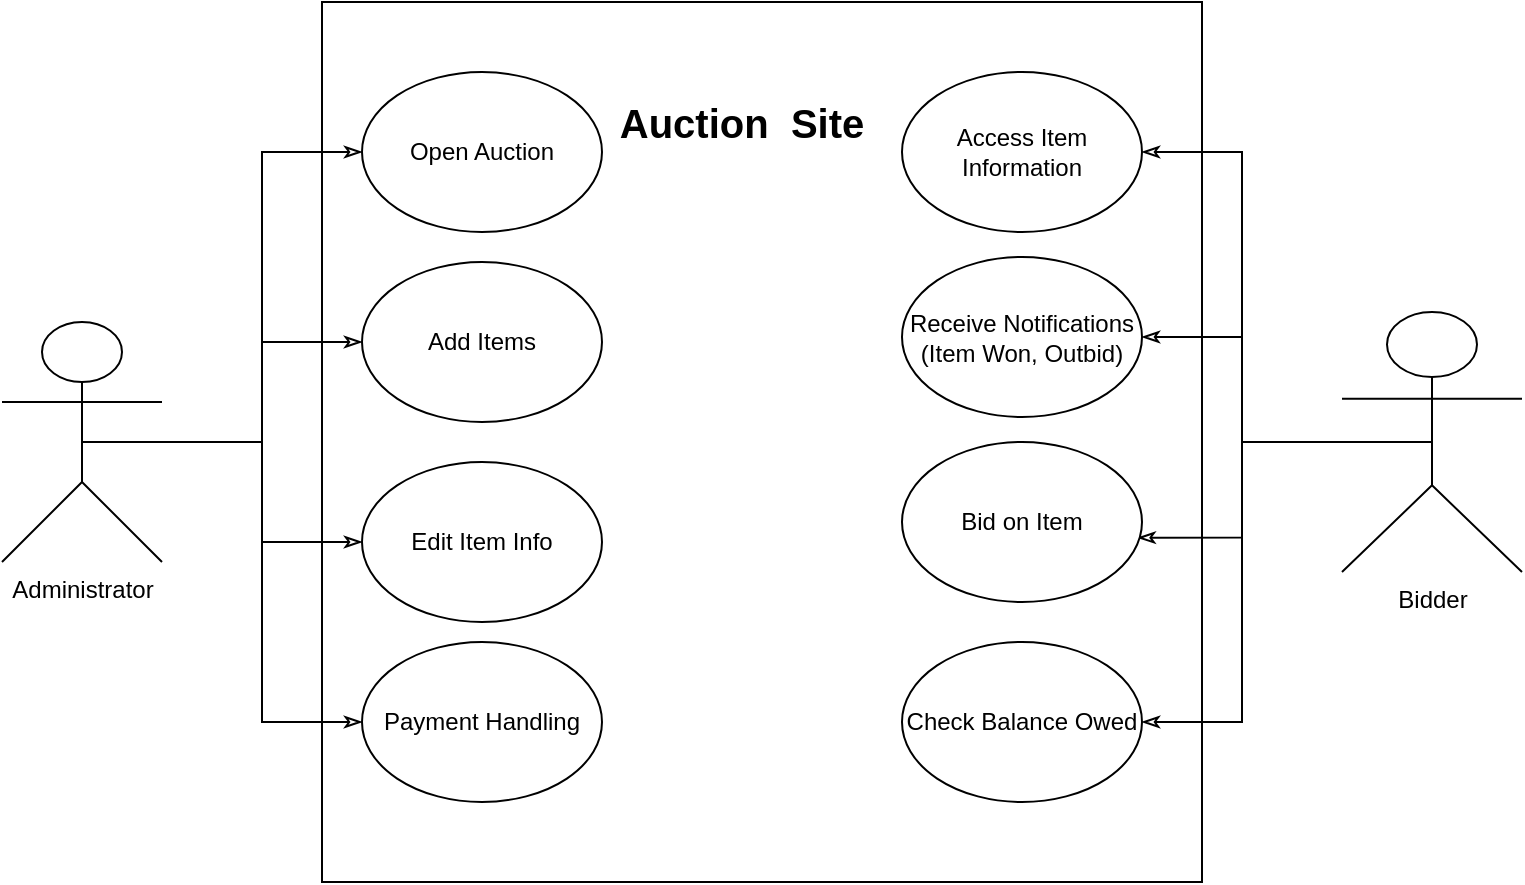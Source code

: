 <mxfile version="11.2.8" type="device" pages="1"><diagram id="9H_j7mcQ2YhzMkOLZNVp" name="Page-1"><mxGraphModel dx="1108" dy="398" grid="1" gridSize="10" guides="1" tooltips="1" connect="1" arrows="1" fold="1" page="1" pageScale="1" pageWidth="850" pageHeight="1100" math="0" shadow="0"><root><mxCell id="0"/><mxCell id="1" parent="0"/><mxCell id="Pe_ne6pETcLGVlfKm0gL-18" style="edgeStyle=orthogonalEdgeStyle;rounded=0;orthogonalLoop=1;jettySize=auto;html=1;entryX=0;entryY=0.5;entryDx=0;entryDy=0;exitX=0.5;exitY=0.5;exitDx=0;exitDy=0;exitPerimeter=0;endArrow=classicThin;endFill=0;" edge="1" parent="1" source="Pe_ne6pETcLGVlfKm0gL-1" target="Pe_ne6pETcLGVlfKm0gL-9"><mxGeometry relative="1" as="geometry"><mxPoint x="100" y="340" as="sourcePoint"/></mxGeometry></mxCell><mxCell id="Pe_ne6pETcLGVlfKm0gL-20" style="edgeStyle=orthogonalEdgeStyle;rounded=0;orthogonalLoop=1;jettySize=auto;html=1;exitX=0.5;exitY=0.5;exitDx=0;exitDy=0;exitPerimeter=0;entryX=0;entryY=0.5;entryDx=0;entryDy=0;endArrow=classicThin;endFill=0;" edge="1" parent="1" source="Pe_ne6pETcLGVlfKm0gL-1" target="Pe_ne6pETcLGVlfKm0gL-11"><mxGeometry relative="1" as="geometry"/></mxCell><mxCell id="Pe_ne6pETcLGVlfKm0gL-21" style="edgeStyle=orthogonalEdgeStyle;rounded=0;orthogonalLoop=1;jettySize=auto;html=1;exitX=0.5;exitY=0.5;exitDx=0;exitDy=0;exitPerimeter=0;entryX=0;entryY=0.5;entryDx=0;entryDy=0;endArrow=classicThin;endFill=0;" edge="1" parent="1" source="Pe_ne6pETcLGVlfKm0gL-1" target="Pe_ne6pETcLGVlfKm0gL-12"><mxGeometry relative="1" as="geometry"/></mxCell><mxCell id="Pe_ne6pETcLGVlfKm0gL-22" style="edgeStyle=orthogonalEdgeStyle;rounded=0;orthogonalLoop=1;jettySize=auto;html=1;exitX=0.5;exitY=0.5;exitDx=0;exitDy=0;exitPerimeter=0;entryX=0;entryY=0.5;entryDx=0;entryDy=0;endArrow=classicThin;endFill=0;" edge="1" parent="1" source="Pe_ne6pETcLGVlfKm0gL-1" target="Pe_ne6pETcLGVlfKm0gL-13"><mxGeometry relative="1" as="geometry"/></mxCell><mxCell id="Pe_ne6pETcLGVlfKm0gL-1" value="Administrator" style="shape=umlActor;verticalLabelPosition=bottom;labelBackgroundColor=#ffffff;verticalAlign=top;html=1;outlineConnect=0;" vertex="1" parent="1"><mxGeometry x="20" y="280" width="80" height="120" as="geometry"/></mxCell><mxCell id="Pe_ne6pETcLGVlfKm0gL-23" style="edgeStyle=orthogonalEdgeStyle;rounded=0;orthogonalLoop=1;jettySize=auto;html=1;exitX=0.5;exitY=0.5;exitDx=0;exitDy=0;exitPerimeter=0;entryX=1;entryY=0.5;entryDx=0;entryDy=0;endArrow=classicThin;endFill=0;" edge="1" parent="1" source="Pe_ne6pETcLGVlfKm0gL-2" target="Pe_ne6pETcLGVlfKm0gL-16"><mxGeometry relative="1" as="geometry"/></mxCell><mxCell id="Pe_ne6pETcLGVlfKm0gL-24" style="edgeStyle=orthogonalEdgeStyle;rounded=0;orthogonalLoop=1;jettySize=auto;html=1;exitX=0.5;exitY=0.5;exitDx=0;exitDy=0;exitPerimeter=0;entryX=1;entryY=0.5;entryDx=0;entryDy=0;endArrow=classicThin;endFill=0;" edge="1" parent="1" source="Pe_ne6pETcLGVlfKm0gL-2" target="Pe_ne6pETcLGVlfKm0gL-15"><mxGeometry relative="1" as="geometry"/></mxCell><mxCell id="Pe_ne6pETcLGVlfKm0gL-25" style="edgeStyle=orthogonalEdgeStyle;rounded=0;orthogonalLoop=1;jettySize=auto;html=1;exitX=0.5;exitY=0.5;exitDx=0;exitDy=0;exitPerimeter=0;entryX=0.982;entryY=0.598;entryDx=0;entryDy=0;entryPerimeter=0;endArrow=classicThin;endFill=0;" edge="1" parent="1" source="Pe_ne6pETcLGVlfKm0gL-2" target="Pe_ne6pETcLGVlfKm0gL-14"><mxGeometry relative="1" as="geometry"/></mxCell><mxCell id="Pe_ne6pETcLGVlfKm0gL-26" style="edgeStyle=orthogonalEdgeStyle;rounded=0;orthogonalLoop=1;jettySize=auto;html=1;exitX=0.5;exitY=0.5;exitDx=0;exitDy=0;exitPerimeter=0;entryX=1;entryY=0.5;entryDx=0;entryDy=0;endArrow=classicThin;endFill=0;" edge="1" parent="1" source="Pe_ne6pETcLGVlfKm0gL-2" target="Pe_ne6pETcLGVlfKm0gL-17"><mxGeometry relative="1" as="geometry"/></mxCell><mxCell id="Pe_ne6pETcLGVlfKm0gL-2" value="Bidder" style="shape=umlActor;verticalLabelPosition=bottom;labelBackgroundColor=#ffffff;verticalAlign=top;html=1;outlineConnect=0;" vertex="1" parent="1"><mxGeometry x="690" y="275" width="90" height="130" as="geometry"/></mxCell><mxCell id="Pe_ne6pETcLGVlfKm0gL-9" value="Open Auction" style="ellipse;whiteSpace=wrap;html=1;" vertex="1" parent="1"><mxGeometry x="200" y="155" width="120" height="80" as="geometry"/></mxCell><mxCell id="Pe_ne6pETcLGVlfKm0gL-11" value="Add Items" style="ellipse;whiteSpace=wrap;html=1;" vertex="1" parent="1"><mxGeometry x="200" y="250" width="120" height="80" as="geometry"/></mxCell><mxCell id="Pe_ne6pETcLGVlfKm0gL-12" value="Edit Item Info" style="ellipse;whiteSpace=wrap;html=1;" vertex="1" parent="1"><mxGeometry x="200" y="350" width="120" height="80" as="geometry"/></mxCell><mxCell id="Pe_ne6pETcLGVlfKm0gL-13" value="Payment Handling" style="ellipse;whiteSpace=wrap;html=1;" vertex="1" parent="1"><mxGeometry x="200" y="440" width="120" height="80" as="geometry"/></mxCell><mxCell id="Pe_ne6pETcLGVlfKm0gL-14" value="Bid on Item" style="ellipse;whiteSpace=wrap;html=1;" vertex="1" parent="1"><mxGeometry x="470" y="340" width="120" height="80" as="geometry"/></mxCell><mxCell id="Pe_ne6pETcLGVlfKm0gL-15" value="Receive Notifications&lt;br&gt;(Item Won, Outbid)" style="ellipse;whiteSpace=wrap;html=1;" vertex="1" parent="1"><mxGeometry x="470" y="247.5" width="120" height="80" as="geometry"/></mxCell><mxCell id="Pe_ne6pETcLGVlfKm0gL-16" value="Access Item Information" style="ellipse;whiteSpace=wrap;html=1;" vertex="1" parent="1"><mxGeometry x="470" y="155" width="120" height="80" as="geometry"/></mxCell><mxCell id="Pe_ne6pETcLGVlfKm0gL-17" value="Check Balance Owed" style="ellipse;whiteSpace=wrap;html=1;" vertex="1" parent="1"><mxGeometry x="470" y="440" width="120" height="80" as="geometry"/></mxCell><mxCell id="Pe_ne6pETcLGVlfKm0gL-27" value="" style="whiteSpace=wrap;html=1;aspect=fixed;fillColor=none;" vertex="1" parent="1"><mxGeometry x="180" y="120" width="440" height="440" as="geometry"/></mxCell><mxCell id="Pe_ne6pETcLGVlfKm0gL-28" value="&lt;b style=&quot;font-size: 20px&quot;&gt;&lt;font style=&quot;font-size: 20px&quot;&gt;Auction&amp;nbsp;&lt;/font&gt;&lt;font style=&quot;font-size: 20px&quot;&gt;&amp;nbsp;&lt;/font&gt;&lt;font style=&quot;font-size: 20px&quot;&gt;Site&lt;/font&gt;&lt;/b&gt;" style="text;html=1;strokeColor=none;fillColor=none;align=center;verticalAlign=middle;whiteSpace=wrap;rounded=0;" vertex="1" parent="1"><mxGeometry x="290" y="150" width="200" height="60" as="geometry"/></mxCell></root></mxGraphModel></diagram></mxfile>